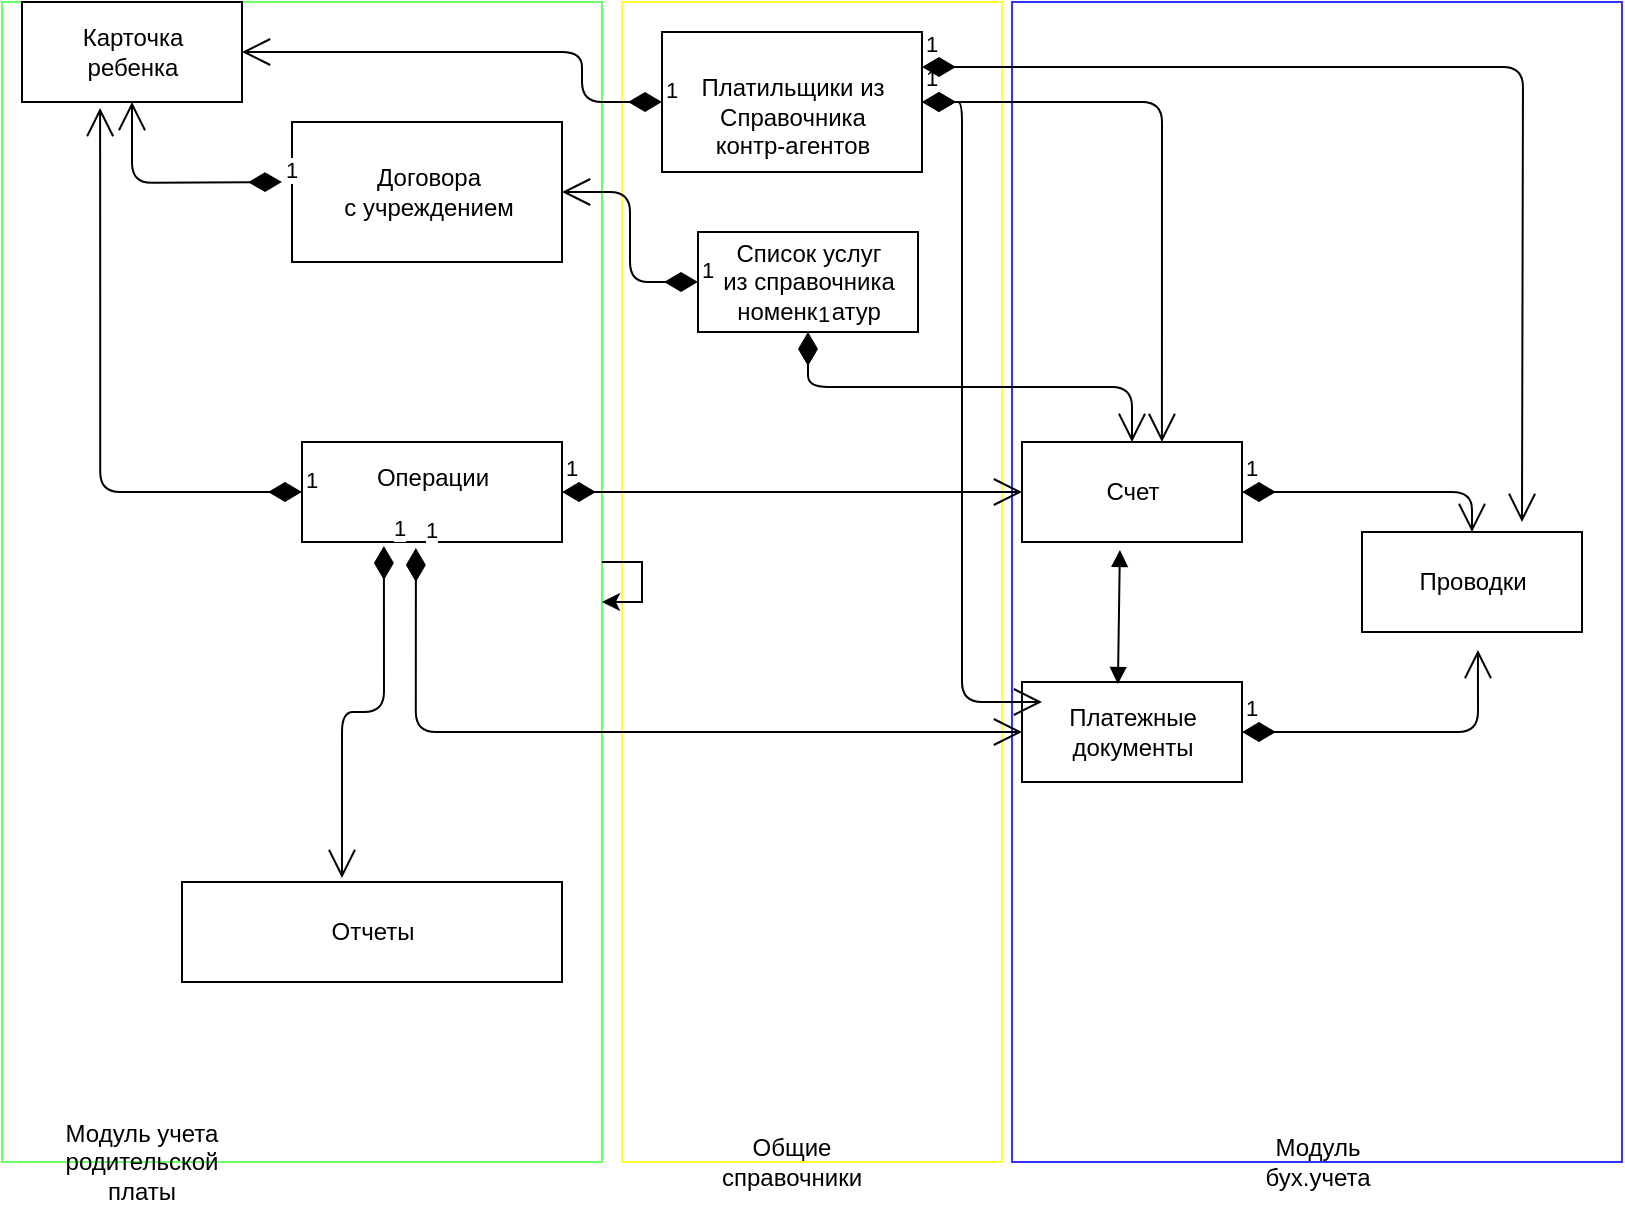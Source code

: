 <mxfile version="10.6.6" type="github"><diagram id="JxNV5JmRyQTWRndTMrCC" name="Page-1"><mxGraphModel dx="834" dy="481" grid="1" gridSize="10" guides="1" tooltips="1" connect="1" arrows="1" fold="1" page="1" pageScale="1" pageWidth="827" pageHeight="1169" background="none" math="0" shadow="0"><root><mxCell id="0"/><mxCell id="a6JJrytg2Igxi4sfRNIK-43" value="Untitled Layer" parent="0"/><mxCell id="1" parent="0"/><mxCell id="a6JJrytg2Igxi4sfRNIK-53" value="" style="rounded=0;whiteSpace=wrap;html=1;strokeColor=#3333FF;" vertex="1" parent="1"><mxGeometry x="515" y="20" width="305" height="580" as="geometry"/></mxCell><mxCell id="a6JJrytg2Igxi4sfRNIK-51" value="" style="rounded=0;whiteSpace=wrap;html=1;strokeColor=#FFFF33;" vertex="1" parent="1"><mxGeometry x="320" y="20" width="190" height="580" as="geometry"/></mxCell><mxCell id="a6JJrytg2Igxi4sfRNIK-45" value="" style="rounded=0;whiteSpace=wrap;html=1;strokeColor=#66FF66;" vertex="1" parent="1"><mxGeometry x="10" y="20" width="300" height="580" as="geometry"/></mxCell><mxCell id="a6JJrytg2Igxi4sfRNIK-1" value="&lt;div&gt;Карточка &lt;br&gt;&lt;/div&gt;&lt;div&gt;ребенка&lt;/div&gt;" style="html=1;" vertex="1" parent="1"><mxGeometry x="20" y="20" width="110" height="50" as="geometry"/></mxCell><mxCell id="a6JJrytg2Igxi4sfRNIK-2" value="&lt;div&gt;&lt;br&gt;&lt;/div&gt;&lt;div&gt;Платильщики из &lt;br&gt;&lt;/div&gt;&lt;div&gt;Справочника &lt;br&gt;&lt;/div&gt;&lt;div&gt;контр-агентов&lt;/div&gt;" style="html=1;" vertex="1" parent="1"><mxGeometry x="340" y="35" width="130" height="70" as="geometry"/></mxCell><mxCell id="a6JJrytg2Igxi4sfRNIK-5" value="&lt;div&gt;Договора &lt;br&gt;&lt;/div&gt;&lt;div&gt;с учреждением&lt;/div&gt;" style="html=1;" vertex="1" parent="1"><mxGeometry x="155" y="80" width="135" height="70" as="geometry"/></mxCell><mxCell id="a6JJrytg2Igxi4sfRNIK-6" value="&lt;div&gt;Список услуг&lt;/div&gt;&lt;div&gt;из справочника &lt;br&gt;&lt;/div&gt;&lt;div&gt;номенклатур&lt;br&gt;&lt;/div&gt;" style="html=1;" vertex="1" parent="1"><mxGeometry x="358" y="135" width="110" height="50" as="geometry"/></mxCell><mxCell id="a6JJrytg2Igxi4sfRNIK-7" value="&lt;div&gt;Операции&lt;/div&gt;&lt;div&gt;&lt;br&gt;&lt;/div&gt;" style="html=1;" vertex="1" parent="1"><mxGeometry x="160" y="240" width="130" height="50" as="geometry"/></mxCell><mxCell id="a6JJrytg2Igxi4sfRNIK-8" value="Счет" style="html=1;" vertex="1" parent="1"><mxGeometry x="520" y="240" width="110" height="50" as="geometry"/></mxCell><mxCell id="a6JJrytg2Igxi4sfRNIK-9" value="&lt;div&gt;Платежные &lt;br&gt;&lt;/div&gt;&lt;div&gt;документы&lt;/div&gt;" style="html=1;" vertex="1" parent="1"><mxGeometry x="520" y="360" width="110" height="50" as="geometry"/></mxCell><mxCell id="a6JJrytg2Igxi4sfRNIK-10" value="Проводки" style="html=1;" vertex="1" parent="1"><mxGeometry x="690" y="285" width="110" height="50" as="geometry"/></mxCell><mxCell id="a6JJrytg2Igxi4sfRNIK-22" value="1" style="endArrow=open;html=1;endSize=12;startArrow=diamondThin;startSize=14;startFill=1;edgeStyle=orthogonalEdgeStyle;align=left;verticalAlign=bottom;entryX=1;entryY=0.5;entryDx=0;entryDy=0;exitX=0;exitY=0.5;exitDx=0;exitDy=0;" edge="1" parent="1" source="a6JJrytg2Igxi4sfRNIK-2" target="a6JJrytg2Igxi4sfRNIK-1"><mxGeometry x="-1" y="3" relative="1" as="geometry"><mxPoint x="20" y="390" as="sourcePoint"/><mxPoint x="180" y="390" as="targetPoint"/><Array as="points"><mxPoint x="300" y="70"/><mxPoint x="300" y="45"/></Array></mxGeometry></mxCell><mxCell id="a6JJrytg2Igxi4sfRNIK-23" value="1" style="endArrow=open;html=1;endSize=12;startArrow=diamondThin;startSize=14;startFill=1;edgeStyle=orthogonalEdgeStyle;align=left;verticalAlign=bottom;entryX=0.5;entryY=1;entryDx=0;entryDy=0;" edge="1" parent="1" target="a6JJrytg2Igxi4sfRNIK-1"><mxGeometry x="-1" y="3" relative="1" as="geometry"><mxPoint x="150" y="110" as="sourcePoint"/><mxPoint x="180" y="390" as="targetPoint"/></mxGeometry></mxCell><mxCell id="a6JJrytg2Igxi4sfRNIK-24" value="1" style="endArrow=open;html=1;endSize=12;startArrow=diamondThin;startSize=14;startFill=1;edgeStyle=orthogonalEdgeStyle;align=left;verticalAlign=bottom;entryX=1;entryY=0.5;entryDx=0;entryDy=0;exitX=0;exitY=0.5;exitDx=0;exitDy=0;" edge="1" parent="1" source="a6JJrytg2Igxi4sfRNIK-6" target="a6JJrytg2Igxi4sfRNIK-5"><mxGeometry x="-1" y="3" relative="1" as="geometry"><mxPoint x="20" y="390" as="sourcePoint"/><mxPoint x="180" y="390" as="targetPoint"/></mxGeometry></mxCell><mxCell id="a6JJrytg2Igxi4sfRNIK-25" value="1" style="endArrow=open;html=1;endSize=12;startArrow=diamondThin;startSize=14;startFill=1;edgeStyle=orthogonalEdgeStyle;align=left;verticalAlign=bottom;entryX=0.355;entryY=1.06;entryDx=0;entryDy=0;entryPerimeter=0;exitX=0;exitY=0.5;exitDx=0;exitDy=0;" edge="1" parent="1" source="a6JJrytg2Igxi4sfRNIK-7" target="a6JJrytg2Igxi4sfRNIK-1"><mxGeometry x="-1" y="3" relative="1" as="geometry"><mxPoint x="20" y="390" as="sourcePoint"/><mxPoint x="180" y="390" as="targetPoint"/></mxGeometry></mxCell><mxCell id="a6JJrytg2Igxi4sfRNIK-28" value="1" style="endArrow=open;html=1;endSize=12;startArrow=diamondThin;startSize=14;startFill=1;edgeStyle=orthogonalEdgeStyle;align=left;verticalAlign=bottom;exitX=1;exitY=0.5;exitDx=0;exitDy=0;entryX=0;entryY=0.5;entryDx=0;entryDy=0;" edge="1" parent="1" source="a6JJrytg2Igxi4sfRNIK-7" target="a6JJrytg2Igxi4sfRNIK-8"><mxGeometry x="-1" y="3" relative="1" as="geometry"><mxPoint x="20" y="390" as="sourcePoint"/><mxPoint x="180" y="390" as="targetPoint"/></mxGeometry></mxCell><mxCell id="a6JJrytg2Igxi4sfRNIK-29" value="1" style="endArrow=open;html=1;endSize=12;startArrow=diamondThin;startSize=14;startFill=1;edgeStyle=orthogonalEdgeStyle;align=left;verticalAlign=bottom;exitX=0.438;exitY=1.06;exitDx=0;exitDy=0;exitPerimeter=0;entryX=0;entryY=0.5;entryDx=0;entryDy=0;" edge="1" parent="1" source="a6JJrytg2Igxi4sfRNIK-7" target="a6JJrytg2Igxi4sfRNIK-9"><mxGeometry x="-1" y="3" relative="1" as="geometry"><mxPoint x="20" y="390" as="sourcePoint"/><mxPoint x="180" y="390" as="targetPoint"/><Array as="points"><mxPoint x="217" y="385"/></Array></mxGeometry></mxCell><mxCell id="a6JJrytg2Igxi4sfRNIK-30" value="" style="endArrow=block;startArrow=block;endFill=1;startFill=1;html=1;entryX=0.445;entryY=1.08;entryDx=0;entryDy=0;entryPerimeter=0;exitX=0.436;exitY=0.02;exitDx=0;exitDy=0;exitPerimeter=0;" edge="1" parent="1" source="a6JJrytg2Igxi4sfRNIK-9" target="a6JJrytg2Igxi4sfRNIK-8"><mxGeometry width="160" relative="1" as="geometry"><mxPoint x="20" y="390" as="sourcePoint"/><mxPoint x="180" y="390" as="targetPoint"/></mxGeometry></mxCell><mxCell id="a6JJrytg2Igxi4sfRNIK-31" value="1" style="endArrow=open;html=1;endSize=12;startArrow=diamondThin;startSize=14;startFill=1;edgeStyle=orthogonalEdgeStyle;align=left;verticalAlign=bottom;entryX=0.527;entryY=1.18;entryDx=0;entryDy=0;entryPerimeter=0;exitX=1;exitY=0.5;exitDx=0;exitDy=0;" edge="1" parent="1" source="a6JJrytg2Igxi4sfRNIK-9" target="a6JJrytg2Igxi4sfRNIK-10"><mxGeometry x="-1" y="3" relative="1" as="geometry"><mxPoint x="20" y="430" as="sourcePoint"/><mxPoint x="180" y="430" as="targetPoint"/></mxGeometry></mxCell><mxCell id="a6JJrytg2Igxi4sfRNIK-33" value="1" style="endArrow=open;html=1;endSize=12;startArrow=diamondThin;startSize=14;startFill=1;edgeStyle=orthogonalEdgeStyle;align=left;verticalAlign=bottom;exitX=1;exitY=0.5;exitDx=0;exitDy=0;entryX=0.5;entryY=0;entryDx=0;entryDy=0;" edge="1" parent="1" source="a6JJrytg2Igxi4sfRNIK-8" target="a6JJrytg2Igxi4sfRNIK-10"><mxGeometry x="-1" y="3" relative="1" as="geometry"><mxPoint x="20" y="430" as="sourcePoint"/><mxPoint x="180" y="430" as="targetPoint"/></mxGeometry></mxCell><mxCell id="a6JJrytg2Igxi4sfRNIK-34" value="1" style="endArrow=open;html=1;endSize=12;startArrow=diamondThin;startSize=14;startFill=1;edgeStyle=orthogonalEdgeStyle;align=left;verticalAlign=bottom;exitX=0.5;exitY=1;exitDx=0;exitDy=0;entryX=0.5;entryY=0;entryDx=0;entryDy=0;" edge="1" parent="1" source="a6JJrytg2Igxi4sfRNIK-6" target="a6JJrytg2Igxi4sfRNIK-8"><mxGeometry x="-1" y="3" relative="1" as="geometry"><mxPoint x="20" y="430" as="sourcePoint"/><mxPoint x="180" y="430" as="targetPoint"/></mxGeometry></mxCell><mxCell id="a6JJrytg2Igxi4sfRNIK-35" value="1" style="endArrow=open;html=1;endSize=12;startArrow=diamondThin;startSize=14;startFill=1;edgeStyle=orthogonalEdgeStyle;align=left;verticalAlign=bottom;exitX=1;exitY=0.5;exitDx=0;exitDy=0;entryX=0.636;entryY=0;entryDx=0;entryDy=0;entryPerimeter=0;" edge="1" parent="1" source="a6JJrytg2Igxi4sfRNIK-2" target="a6JJrytg2Igxi4sfRNIK-8"><mxGeometry x="-1" y="3" relative="1" as="geometry"><mxPoint x="20" y="430" as="sourcePoint"/><mxPoint x="180" y="430" as="targetPoint"/></mxGeometry></mxCell><mxCell id="a6JJrytg2Igxi4sfRNIK-36" value="1" style="endArrow=open;html=1;endSize=12;startArrow=diamondThin;startSize=14;startFill=1;edgeStyle=orthogonalEdgeStyle;align=left;verticalAlign=bottom;entryX=0.091;entryY=0.2;entryDx=0;entryDy=0;entryPerimeter=0;" edge="1" parent="1" source="a6JJrytg2Igxi4sfRNIK-2" target="a6JJrytg2Igxi4sfRNIK-9"><mxGeometry x="-1" y="3" relative="1" as="geometry"><mxPoint x="20" y="430" as="sourcePoint"/><mxPoint x="180" y="430" as="targetPoint"/><Array as="points"><mxPoint x="490" y="70"/><mxPoint x="490" y="370"/></Array></mxGeometry></mxCell><mxCell id="a6JJrytg2Igxi4sfRNIK-37" value="1" style="endArrow=open;html=1;endSize=12;startArrow=diamondThin;startSize=14;startFill=1;edgeStyle=orthogonalEdgeStyle;align=left;verticalAlign=bottom;exitX=1;exitY=0.25;exitDx=0;exitDy=0;" edge="1" parent="1" source="a6JJrytg2Igxi4sfRNIK-2"><mxGeometry x="-1" y="3" relative="1" as="geometry"><mxPoint x="20" y="430" as="sourcePoint"/><mxPoint x="770" y="280" as="targetPoint"/></mxGeometry></mxCell><mxCell id="a6JJrytg2Igxi4sfRNIK-39" value="Отчеты" style="html=1;" vertex="1" parent="1"><mxGeometry x="100" y="460" width="190" height="50" as="geometry"/></mxCell><mxCell id="a6JJrytg2Igxi4sfRNIK-41" value="1" style="endArrow=open;html=1;endSize=12;startArrow=diamondThin;startSize=14;startFill=1;edgeStyle=orthogonalEdgeStyle;align=left;verticalAlign=bottom;exitX=0.315;exitY=1.04;exitDx=0;exitDy=0;exitPerimeter=0;entryX=0.421;entryY=-0.04;entryDx=0;entryDy=0;entryPerimeter=0;" edge="1" parent="1" source="a6JJrytg2Igxi4sfRNIK-7" target="a6JJrytg2Igxi4sfRNIK-39"><mxGeometry x="-1" y="3" relative="1" as="geometry"><mxPoint x="20" y="530" as="sourcePoint"/><mxPoint x="70" y="430" as="targetPoint"/></mxGeometry></mxCell><mxCell id="a6JJrytg2Igxi4sfRNIK-47" style="edgeStyle=orthogonalEdgeStyle;rounded=0;orthogonalLoop=1;jettySize=auto;html=1;" edge="1" parent="1" source="a6JJrytg2Igxi4sfRNIK-45" target="a6JJrytg2Igxi4sfRNIK-45"><mxGeometry relative="1" as="geometry"/></mxCell><mxCell id="a6JJrytg2Igxi4sfRNIK-50" value="Модуль учета родительской платы" style="text;html=1;strokeColor=none;fillColor=none;align=center;verticalAlign=middle;whiteSpace=wrap;rounded=0;" vertex="1" parent="1"><mxGeometry x="60" y="590" width="40" height="20" as="geometry"/></mxCell><mxCell id="a6JJrytg2Igxi4sfRNIK-52" value="&lt;div&gt;Общие справочники&lt;/div&gt;" style="text;html=1;strokeColor=none;fillColor=none;align=center;verticalAlign=middle;whiteSpace=wrap;rounded=0;" vertex="1" parent="1"><mxGeometry x="385" y="590" width="40" height="20" as="geometry"/></mxCell><mxCell id="a6JJrytg2Igxi4sfRNIK-54" value="Модуль бух.учета" style="text;html=1;strokeColor=none;fillColor=none;align=center;verticalAlign=middle;whiteSpace=wrap;rounded=0;" vertex="1" parent="1"><mxGeometry x="647.5" y="590" width="40" height="20" as="geometry"/></mxCell></root></mxGraphModel></diagram></mxfile>